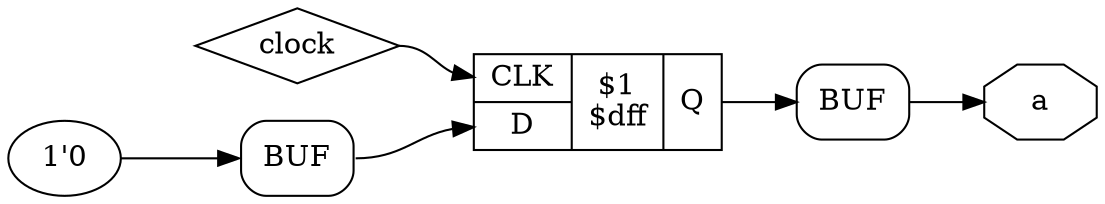 digraph "" {
label="";
rankdir="LR";
remincross=true;
n3 [ shape=diamond, label="clock", color="black", fontcolor="black" ];
n4 [ shape=octagon, label="a", color="black", fontcolor="black" ];
c8 [ shape=record, label="{{<p5> CLK|<p6> D}|$1\n$dff|{<p7> Q}}" ];
v0 [ label="1'0" ];
x1 [shape=box, style=rounded, label="BUF"];
x2 [shape=box, style=rounded, label="BUF"];
x1:e:e -> c8:p6:w [color="black", label=""];
c8:p7:e -> x2:w:w [color="black", label=""];
n3:e -> c8:p5:w [color="black", label=""];
x2:e:e -> n4:w [color="black", label=""];
v0:e -> x1:w:w [color="black", label=""];
}
